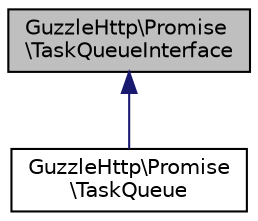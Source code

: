 digraph "GuzzleHttp\Promise\TaskQueueInterface"
{
  edge [fontname="Helvetica",fontsize="10",labelfontname="Helvetica",labelfontsize="10"];
  node [fontname="Helvetica",fontsize="10",shape=record];
  Node0 [label="GuzzleHttp\\Promise\l\\TaskQueueInterface",height=0.2,width=0.4,color="black", fillcolor="grey75", style="filled", fontcolor="black"];
  Node0 -> Node1 [dir="back",color="midnightblue",fontsize="10",style="solid",fontname="Helvetica"];
  Node1 [label="GuzzleHttp\\Promise\l\\TaskQueue",height=0.2,width=0.4,color="black", fillcolor="white", style="filled",URL="$classGuzzleHttp_1_1Promise_1_1TaskQueue.html"];
}
